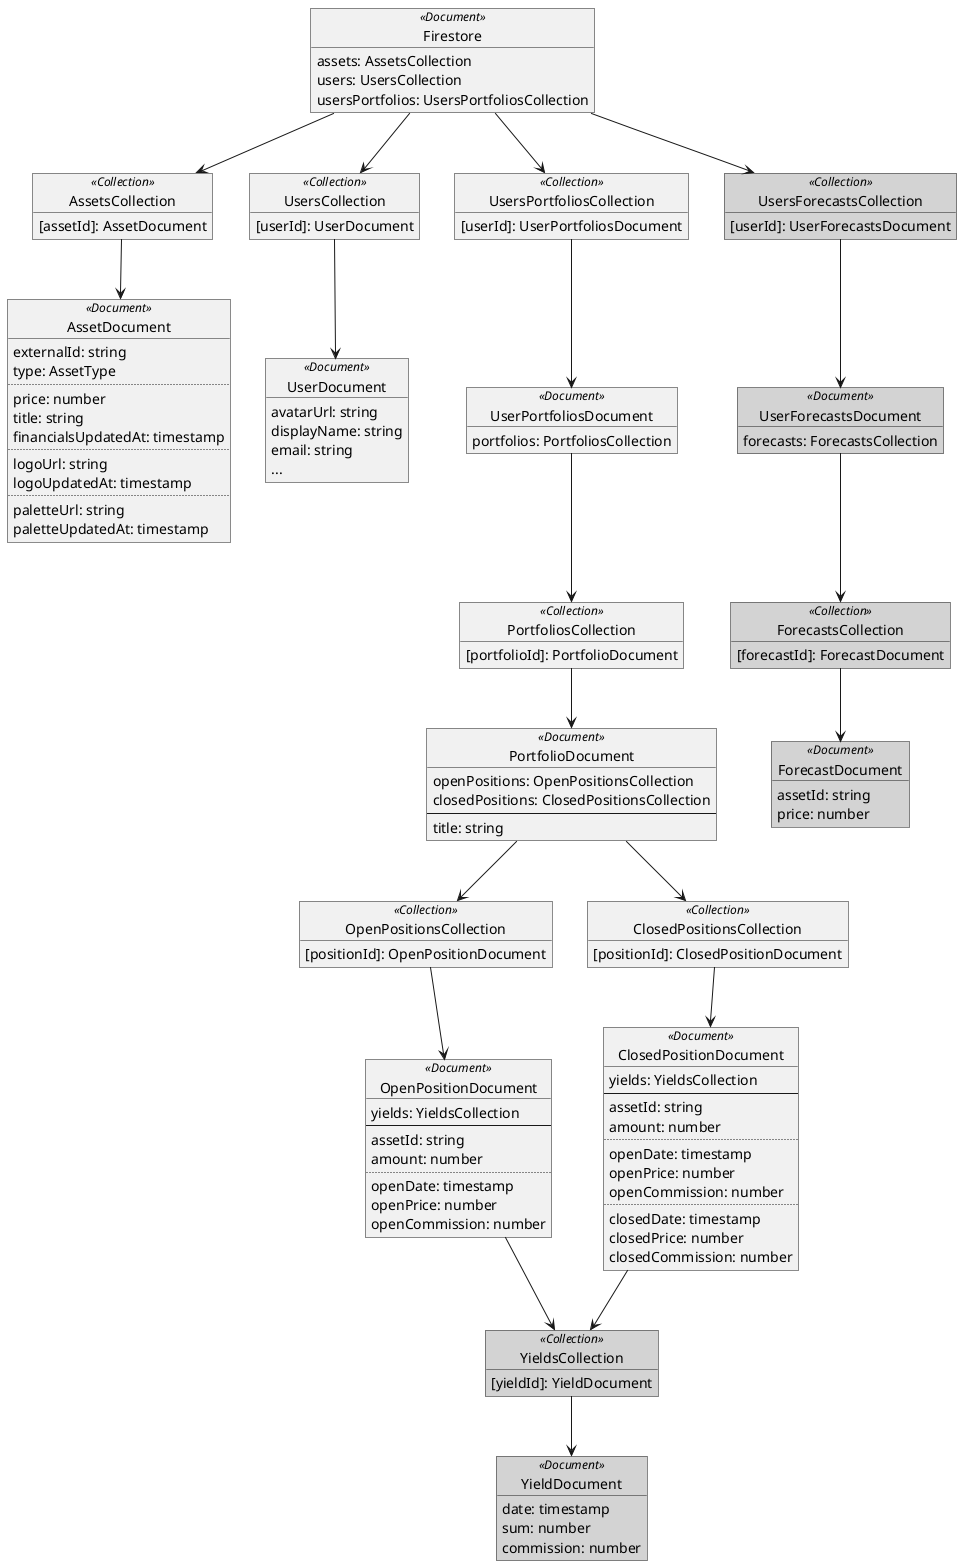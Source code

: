 @startuml

object Firestore <<Document>> {
    assets: AssetsCollection
    users: UsersCollection
    usersPortfolios: UsersPortfoliosCollection
}

object AssetsCollection <<Collection>> {
    [assetId]: AssetDocument
}

object AssetDocument <<Document>> {
    externalId: string
    type: AssetType
    ..
    price: number
    title: string
    financialsUpdatedAt: timestamp
    ..
    logoUrl: string
    logoUpdatedAt: timestamp
    ..
    paletteUrl: string
    paletteUpdatedAt: timestamp
}

object UsersCollection <<Collection>> {
    [userId]: UserDocument
}

object UserDocument <<Document>> {
    avatarUrl: string
    displayName: string
    email: string
    ...
}

object UsersPortfoliosCollection <<Collection>> {
    [userId]: UserPortfoliosDocument
}

object UserPortfoliosDocument <<Document>> {
    portfolios: PortfoliosCollection
}

object PortfoliosCollection <<Collection>> {
    [portfolioId]: PortfolioDocument
}

object PortfolioDocument <<Document>> {
    openPositions: OpenPositionsCollection
    closedPositions: ClosedPositionsCollection
    --
    title: string
}

object OpenPositionsCollection <<Collection>> {
    [positionId]: OpenPositionDocument
}

object OpenPositionDocument <<Document>> {
    yields: YieldsCollection
    --
    assetId: string
    amount: number
    ..
    openDate: timestamp
    openPrice: number
    openCommission: number
}

object ClosedPositionsCollection <<Collection>> {
    [positionId]: ClosedPositionDocument
}

object ClosedPositionDocument <<Document>> {
    yields: YieldsCollection
    --
    assetId: string
    amount: number
    ..
    openDate: timestamp
    openPrice: number
    openCommission: number
    ..
    closedDate: timestamp
    closedPrice: number
    closedCommission: number
}

object YieldsCollection <<Collection>> #lightgray {
    [yieldId]: YieldDocument
}

object YieldDocument <<Document>> #lightgray {
    date: timestamp
    sum: number
    commission: number
}

object UsersForecastsCollection <<Collection>> #lightgray {
    [userId]: UserForecastsDocument
}

object UserForecastsDocument <<Document>> #lightgray {
    forecasts: ForecastsCollection
}

object ForecastsCollection <<Collection>> #lightgray {
    [forecastId]: ForecastDocument
}

object ForecastDocument <<Document>> #lightgray {
    assetId: string
    price: number
}

Firestore --> AssetsCollection
AssetsCollection --> AssetDocument

Firestore --> UsersCollection
UsersCollection --> UserDocument

Firestore --> UsersPortfoliosCollection
UsersPortfoliosCollection --> UserPortfoliosDocument
UserPortfoliosDocument --> PortfoliosCollection
PortfoliosCollection --> PortfolioDocument
PortfolioDocument --> OpenPositionsCollection
OpenPositionsCollection --> OpenPositionDocument
PortfolioDocument --> ClosedPositionsCollection
ClosedPositionsCollection --> ClosedPositionDocument
OpenPositionDocument --> YieldsCollection
ClosedPositionDocument --> YieldsCollection
YieldsCollection --> YieldDocument

Firestore --> UsersForecastsCollection
UsersForecastsCollection --> UserForecastsDocument
UserForecastsDocument --> ForecastsCollection
ForecastsCollection --> ForecastDocument

@enduml
